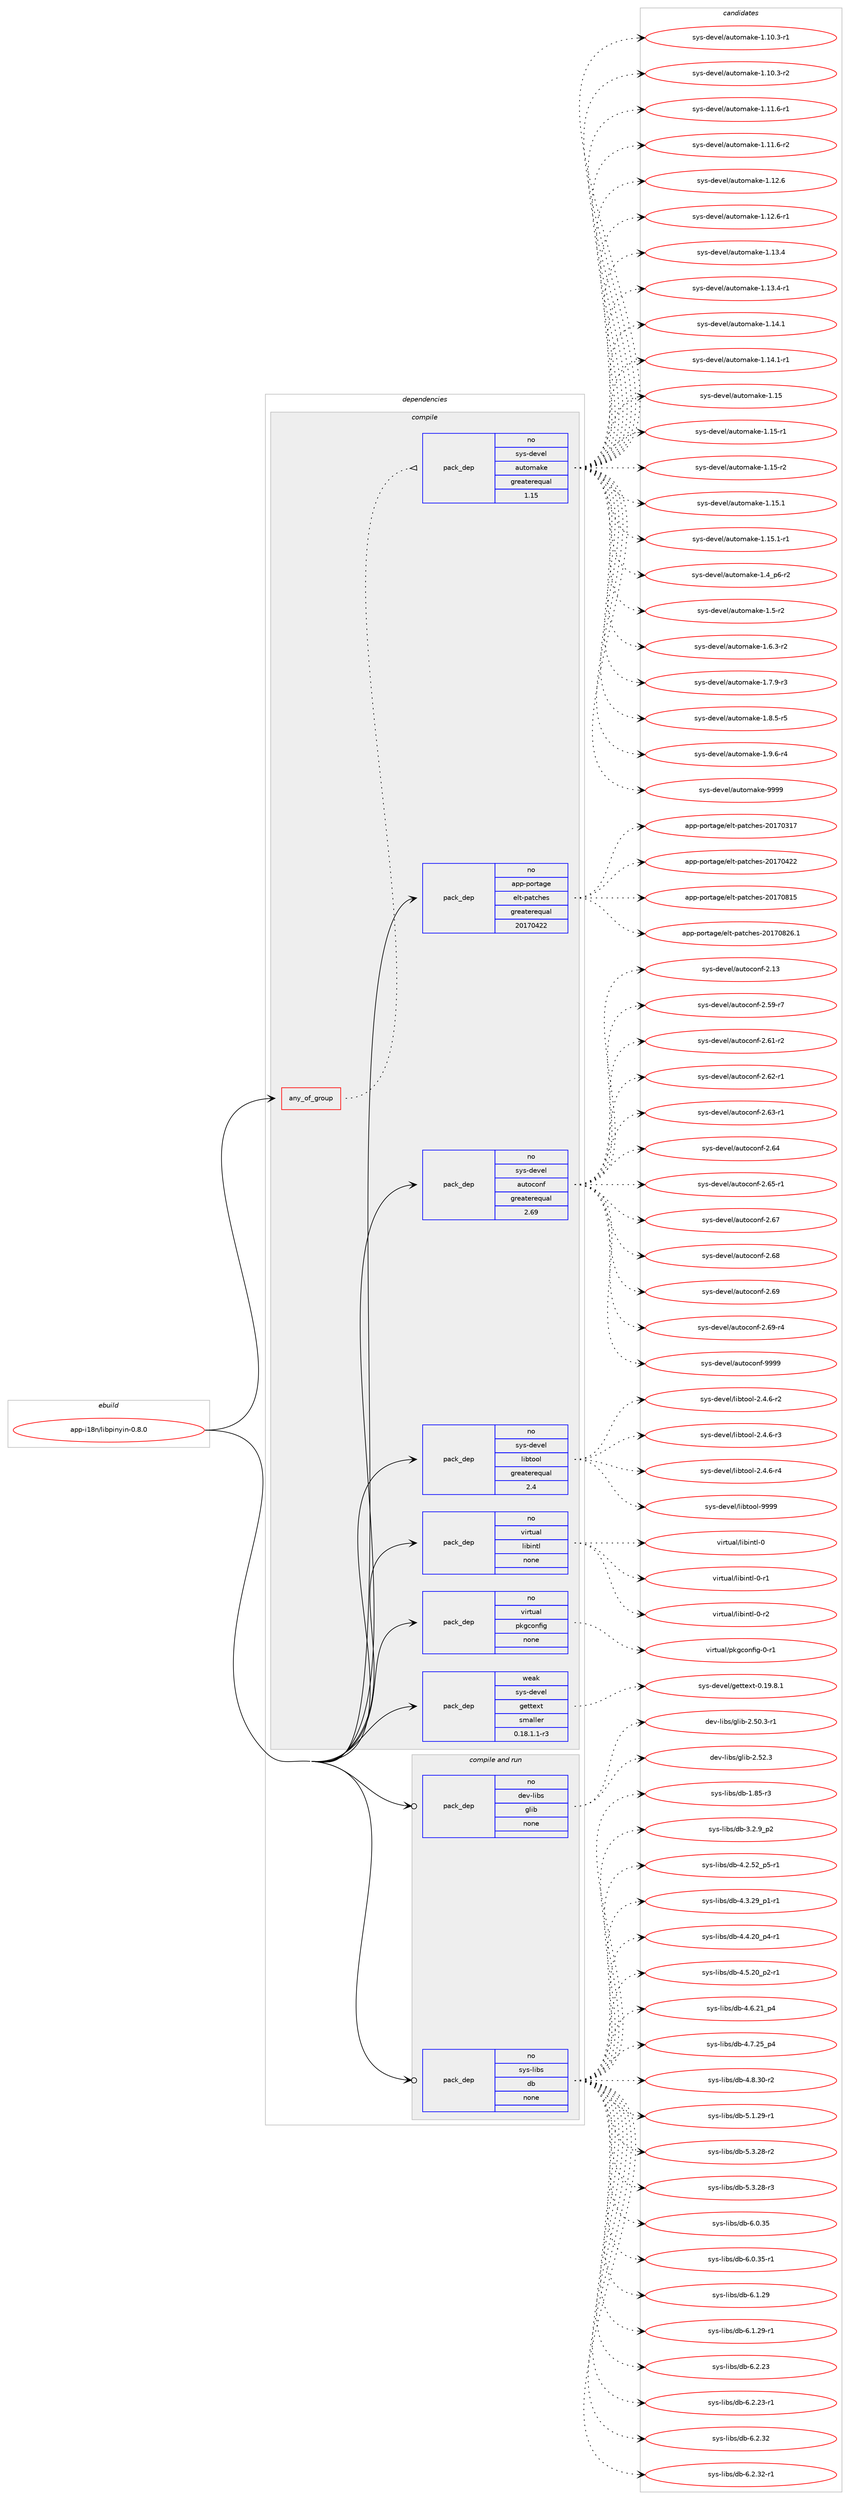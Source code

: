 digraph prolog {

# *************
# Graph options
# *************

newrank=true;
concentrate=true;
compound=true;
graph [rankdir=LR,fontname=Helvetica,fontsize=10,ranksep=1.5];#, ranksep=2.5, nodesep=0.2];
edge  [arrowhead=vee];
node  [fontname=Helvetica,fontsize=10];

# **********
# The ebuild
# **********

subgraph cluster_leftcol {
color=gray;
rank=same;
label=<<i>ebuild</i>>;
id [label="app-i18n/libpinyin-0.8.0", color=red, width=4, href="../app-i18n/libpinyin-0.8.0.svg"];
}

# ****************
# The dependencies
# ****************

subgraph cluster_midcol {
color=gray;
label=<<i>dependencies</i>>;
subgraph cluster_compile {
fillcolor="#eeeeee";
style=filled;
label=<<i>compile</i>>;
subgraph any653 {
dependency43138 [label=<<TABLE BORDER="0" CELLBORDER="1" CELLSPACING="0" CELLPADDING="4"><TR><TD CELLPADDING="10">any_of_group</TD></TR></TABLE>>, shape=none, color=red];subgraph pack30577 {
dependency43139 [label=<<TABLE BORDER="0" CELLBORDER="1" CELLSPACING="0" CELLPADDING="4" WIDTH="220"><TR><TD ROWSPAN="6" CELLPADDING="30">pack_dep</TD></TR><TR><TD WIDTH="110">no</TD></TR><TR><TD>sys-devel</TD></TR><TR><TD>automake</TD></TR><TR><TD>greaterequal</TD></TR><TR><TD>1.15</TD></TR></TABLE>>, shape=none, color=blue];
}
dependency43138:e -> dependency43139:w [weight=20,style="dotted",arrowhead="oinv"];
}
id:e -> dependency43138:w [weight=20,style="solid",arrowhead="vee"];
subgraph pack30578 {
dependency43140 [label=<<TABLE BORDER="0" CELLBORDER="1" CELLSPACING="0" CELLPADDING="4" WIDTH="220"><TR><TD ROWSPAN="6" CELLPADDING="30">pack_dep</TD></TR><TR><TD WIDTH="110">no</TD></TR><TR><TD>app-portage</TD></TR><TR><TD>elt-patches</TD></TR><TR><TD>greaterequal</TD></TR><TR><TD>20170422</TD></TR></TABLE>>, shape=none, color=blue];
}
id:e -> dependency43140:w [weight=20,style="solid",arrowhead="vee"];
subgraph pack30579 {
dependency43141 [label=<<TABLE BORDER="0" CELLBORDER="1" CELLSPACING="0" CELLPADDING="4" WIDTH="220"><TR><TD ROWSPAN="6" CELLPADDING="30">pack_dep</TD></TR><TR><TD WIDTH="110">no</TD></TR><TR><TD>sys-devel</TD></TR><TR><TD>autoconf</TD></TR><TR><TD>greaterequal</TD></TR><TR><TD>2.69</TD></TR></TABLE>>, shape=none, color=blue];
}
id:e -> dependency43141:w [weight=20,style="solid",arrowhead="vee"];
subgraph pack30580 {
dependency43142 [label=<<TABLE BORDER="0" CELLBORDER="1" CELLSPACING="0" CELLPADDING="4" WIDTH="220"><TR><TD ROWSPAN="6" CELLPADDING="30">pack_dep</TD></TR><TR><TD WIDTH="110">no</TD></TR><TR><TD>sys-devel</TD></TR><TR><TD>libtool</TD></TR><TR><TD>greaterequal</TD></TR><TR><TD>2.4</TD></TR></TABLE>>, shape=none, color=blue];
}
id:e -> dependency43142:w [weight=20,style="solid",arrowhead="vee"];
subgraph pack30581 {
dependency43143 [label=<<TABLE BORDER="0" CELLBORDER="1" CELLSPACING="0" CELLPADDING="4" WIDTH="220"><TR><TD ROWSPAN="6" CELLPADDING="30">pack_dep</TD></TR><TR><TD WIDTH="110">no</TD></TR><TR><TD>virtual</TD></TR><TR><TD>libintl</TD></TR><TR><TD>none</TD></TR><TR><TD></TD></TR></TABLE>>, shape=none, color=blue];
}
id:e -> dependency43143:w [weight=20,style="solid",arrowhead="vee"];
subgraph pack30582 {
dependency43144 [label=<<TABLE BORDER="0" CELLBORDER="1" CELLSPACING="0" CELLPADDING="4" WIDTH="220"><TR><TD ROWSPAN="6" CELLPADDING="30">pack_dep</TD></TR><TR><TD WIDTH="110">no</TD></TR><TR><TD>virtual</TD></TR><TR><TD>pkgconfig</TD></TR><TR><TD>none</TD></TR><TR><TD></TD></TR></TABLE>>, shape=none, color=blue];
}
id:e -> dependency43144:w [weight=20,style="solid",arrowhead="vee"];
subgraph pack30583 {
dependency43145 [label=<<TABLE BORDER="0" CELLBORDER="1" CELLSPACING="0" CELLPADDING="4" WIDTH="220"><TR><TD ROWSPAN="6" CELLPADDING="30">pack_dep</TD></TR><TR><TD WIDTH="110">weak</TD></TR><TR><TD>sys-devel</TD></TR><TR><TD>gettext</TD></TR><TR><TD>smaller</TD></TR><TR><TD>0.18.1.1-r3</TD></TR></TABLE>>, shape=none, color=blue];
}
id:e -> dependency43145:w [weight=20,style="solid",arrowhead="vee"];
}
subgraph cluster_compileandrun {
fillcolor="#eeeeee";
style=filled;
label=<<i>compile and run</i>>;
subgraph pack30584 {
dependency43146 [label=<<TABLE BORDER="0" CELLBORDER="1" CELLSPACING="0" CELLPADDING="4" WIDTH="220"><TR><TD ROWSPAN="6" CELLPADDING="30">pack_dep</TD></TR><TR><TD WIDTH="110">no</TD></TR><TR><TD>dev-libs</TD></TR><TR><TD>glib</TD></TR><TR><TD>none</TD></TR><TR><TD></TD></TR></TABLE>>, shape=none, color=blue];
}
id:e -> dependency43146:w [weight=20,style="solid",arrowhead="odotvee"];
subgraph pack30585 {
dependency43147 [label=<<TABLE BORDER="0" CELLBORDER="1" CELLSPACING="0" CELLPADDING="4" WIDTH="220"><TR><TD ROWSPAN="6" CELLPADDING="30">pack_dep</TD></TR><TR><TD WIDTH="110">no</TD></TR><TR><TD>sys-libs</TD></TR><TR><TD>db</TD></TR><TR><TD>none</TD></TR><TR><TD></TD></TR></TABLE>>, shape=none, color=blue];
}
id:e -> dependency43147:w [weight=20,style="solid",arrowhead="odotvee"];
}
subgraph cluster_run {
fillcolor="#eeeeee";
style=filled;
label=<<i>run</i>>;
}
}

# **************
# The candidates
# **************

subgraph cluster_choices {
rank=same;
color=gray;
label=<<i>candidates</i>>;

subgraph choice30577 {
color=black;
nodesep=1;
choice11512111545100101118101108479711711611110997107101454946494846514511449 [label="sys-devel/automake-1.10.3-r1", color=red, width=4,href="../sys-devel/automake-1.10.3-r1.svg"];
choice11512111545100101118101108479711711611110997107101454946494846514511450 [label="sys-devel/automake-1.10.3-r2", color=red, width=4,href="../sys-devel/automake-1.10.3-r2.svg"];
choice11512111545100101118101108479711711611110997107101454946494946544511449 [label="sys-devel/automake-1.11.6-r1", color=red, width=4,href="../sys-devel/automake-1.11.6-r1.svg"];
choice11512111545100101118101108479711711611110997107101454946494946544511450 [label="sys-devel/automake-1.11.6-r2", color=red, width=4,href="../sys-devel/automake-1.11.6-r2.svg"];
choice1151211154510010111810110847971171161111099710710145494649504654 [label="sys-devel/automake-1.12.6", color=red, width=4,href="../sys-devel/automake-1.12.6.svg"];
choice11512111545100101118101108479711711611110997107101454946495046544511449 [label="sys-devel/automake-1.12.6-r1", color=red, width=4,href="../sys-devel/automake-1.12.6-r1.svg"];
choice1151211154510010111810110847971171161111099710710145494649514652 [label="sys-devel/automake-1.13.4", color=red, width=4,href="../sys-devel/automake-1.13.4.svg"];
choice11512111545100101118101108479711711611110997107101454946495146524511449 [label="sys-devel/automake-1.13.4-r1", color=red, width=4,href="../sys-devel/automake-1.13.4-r1.svg"];
choice1151211154510010111810110847971171161111099710710145494649524649 [label="sys-devel/automake-1.14.1", color=red, width=4,href="../sys-devel/automake-1.14.1.svg"];
choice11512111545100101118101108479711711611110997107101454946495246494511449 [label="sys-devel/automake-1.14.1-r1", color=red, width=4,href="../sys-devel/automake-1.14.1-r1.svg"];
choice115121115451001011181011084797117116111109971071014549464953 [label="sys-devel/automake-1.15", color=red, width=4,href="../sys-devel/automake-1.15.svg"];
choice1151211154510010111810110847971171161111099710710145494649534511449 [label="sys-devel/automake-1.15-r1", color=red, width=4,href="../sys-devel/automake-1.15-r1.svg"];
choice1151211154510010111810110847971171161111099710710145494649534511450 [label="sys-devel/automake-1.15-r2", color=red, width=4,href="../sys-devel/automake-1.15-r2.svg"];
choice1151211154510010111810110847971171161111099710710145494649534649 [label="sys-devel/automake-1.15.1", color=red, width=4,href="../sys-devel/automake-1.15.1.svg"];
choice11512111545100101118101108479711711611110997107101454946495346494511449 [label="sys-devel/automake-1.15.1-r1", color=red, width=4,href="../sys-devel/automake-1.15.1-r1.svg"];
choice115121115451001011181011084797117116111109971071014549465295112544511450 [label="sys-devel/automake-1.4_p6-r2", color=red, width=4,href="../sys-devel/automake-1.4_p6-r2.svg"];
choice11512111545100101118101108479711711611110997107101454946534511450 [label="sys-devel/automake-1.5-r2", color=red, width=4,href="../sys-devel/automake-1.5-r2.svg"];
choice115121115451001011181011084797117116111109971071014549465446514511450 [label="sys-devel/automake-1.6.3-r2", color=red, width=4,href="../sys-devel/automake-1.6.3-r2.svg"];
choice115121115451001011181011084797117116111109971071014549465546574511451 [label="sys-devel/automake-1.7.9-r3", color=red, width=4,href="../sys-devel/automake-1.7.9-r3.svg"];
choice115121115451001011181011084797117116111109971071014549465646534511453 [label="sys-devel/automake-1.8.5-r5", color=red, width=4,href="../sys-devel/automake-1.8.5-r5.svg"];
choice115121115451001011181011084797117116111109971071014549465746544511452 [label="sys-devel/automake-1.9.6-r4", color=red, width=4,href="../sys-devel/automake-1.9.6-r4.svg"];
choice115121115451001011181011084797117116111109971071014557575757 [label="sys-devel/automake-9999", color=red, width=4,href="../sys-devel/automake-9999.svg"];
dependency43139:e -> choice11512111545100101118101108479711711611110997107101454946494846514511449:w [style=dotted,weight="100"];
dependency43139:e -> choice11512111545100101118101108479711711611110997107101454946494846514511450:w [style=dotted,weight="100"];
dependency43139:e -> choice11512111545100101118101108479711711611110997107101454946494946544511449:w [style=dotted,weight="100"];
dependency43139:e -> choice11512111545100101118101108479711711611110997107101454946494946544511450:w [style=dotted,weight="100"];
dependency43139:e -> choice1151211154510010111810110847971171161111099710710145494649504654:w [style=dotted,weight="100"];
dependency43139:e -> choice11512111545100101118101108479711711611110997107101454946495046544511449:w [style=dotted,weight="100"];
dependency43139:e -> choice1151211154510010111810110847971171161111099710710145494649514652:w [style=dotted,weight="100"];
dependency43139:e -> choice11512111545100101118101108479711711611110997107101454946495146524511449:w [style=dotted,weight="100"];
dependency43139:e -> choice1151211154510010111810110847971171161111099710710145494649524649:w [style=dotted,weight="100"];
dependency43139:e -> choice11512111545100101118101108479711711611110997107101454946495246494511449:w [style=dotted,weight="100"];
dependency43139:e -> choice115121115451001011181011084797117116111109971071014549464953:w [style=dotted,weight="100"];
dependency43139:e -> choice1151211154510010111810110847971171161111099710710145494649534511449:w [style=dotted,weight="100"];
dependency43139:e -> choice1151211154510010111810110847971171161111099710710145494649534511450:w [style=dotted,weight="100"];
dependency43139:e -> choice1151211154510010111810110847971171161111099710710145494649534649:w [style=dotted,weight="100"];
dependency43139:e -> choice11512111545100101118101108479711711611110997107101454946495346494511449:w [style=dotted,weight="100"];
dependency43139:e -> choice115121115451001011181011084797117116111109971071014549465295112544511450:w [style=dotted,weight="100"];
dependency43139:e -> choice11512111545100101118101108479711711611110997107101454946534511450:w [style=dotted,weight="100"];
dependency43139:e -> choice115121115451001011181011084797117116111109971071014549465446514511450:w [style=dotted,weight="100"];
dependency43139:e -> choice115121115451001011181011084797117116111109971071014549465546574511451:w [style=dotted,weight="100"];
dependency43139:e -> choice115121115451001011181011084797117116111109971071014549465646534511453:w [style=dotted,weight="100"];
dependency43139:e -> choice115121115451001011181011084797117116111109971071014549465746544511452:w [style=dotted,weight="100"];
dependency43139:e -> choice115121115451001011181011084797117116111109971071014557575757:w [style=dotted,weight="100"];
}
subgraph choice30578 {
color=black;
nodesep=1;
choice97112112451121111141169710310147101108116451129711699104101115455048495548514955 [label="app-portage/elt-patches-20170317", color=red, width=4,href="../app-portage/elt-patches-20170317.svg"];
choice97112112451121111141169710310147101108116451129711699104101115455048495548525050 [label="app-portage/elt-patches-20170422", color=red, width=4,href="../app-portage/elt-patches-20170422.svg"];
choice97112112451121111141169710310147101108116451129711699104101115455048495548564953 [label="app-portage/elt-patches-20170815", color=red, width=4,href="../app-portage/elt-patches-20170815.svg"];
choice971121124511211111411697103101471011081164511297116991041011154550484955485650544649 [label="app-portage/elt-patches-20170826.1", color=red, width=4,href="../app-portage/elt-patches-20170826.1.svg"];
dependency43140:e -> choice97112112451121111141169710310147101108116451129711699104101115455048495548514955:w [style=dotted,weight="100"];
dependency43140:e -> choice97112112451121111141169710310147101108116451129711699104101115455048495548525050:w [style=dotted,weight="100"];
dependency43140:e -> choice97112112451121111141169710310147101108116451129711699104101115455048495548564953:w [style=dotted,weight="100"];
dependency43140:e -> choice971121124511211111411697103101471011081164511297116991041011154550484955485650544649:w [style=dotted,weight="100"];
}
subgraph choice30579 {
color=black;
nodesep=1;
choice115121115451001011181011084797117116111991111101024550464951 [label="sys-devel/autoconf-2.13", color=red, width=4,href="../sys-devel/autoconf-2.13.svg"];
choice1151211154510010111810110847971171161119911111010245504653574511455 [label="sys-devel/autoconf-2.59-r7", color=red, width=4,href="../sys-devel/autoconf-2.59-r7.svg"];
choice1151211154510010111810110847971171161119911111010245504654494511450 [label="sys-devel/autoconf-2.61-r2", color=red, width=4,href="../sys-devel/autoconf-2.61-r2.svg"];
choice1151211154510010111810110847971171161119911111010245504654504511449 [label="sys-devel/autoconf-2.62-r1", color=red, width=4,href="../sys-devel/autoconf-2.62-r1.svg"];
choice1151211154510010111810110847971171161119911111010245504654514511449 [label="sys-devel/autoconf-2.63-r1", color=red, width=4,href="../sys-devel/autoconf-2.63-r1.svg"];
choice115121115451001011181011084797117116111991111101024550465452 [label="sys-devel/autoconf-2.64", color=red, width=4,href="../sys-devel/autoconf-2.64.svg"];
choice1151211154510010111810110847971171161119911111010245504654534511449 [label="sys-devel/autoconf-2.65-r1", color=red, width=4,href="../sys-devel/autoconf-2.65-r1.svg"];
choice115121115451001011181011084797117116111991111101024550465455 [label="sys-devel/autoconf-2.67", color=red, width=4,href="../sys-devel/autoconf-2.67.svg"];
choice115121115451001011181011084797117116111991111101024550465456 [label="sys-devel/autoconf-2.68", color=red, width=4,href="../sys-devel/autoconf-2.68.svg"];
choice115121115451001011181011084797117116111991111101024550465457 [label="sys-devel/autoconf-2.69", color=red, width=4,href="../sys-devel/autoconf-2.69.svg"];
choice1151211154510010111810110847971171161119911111010245504654574511452 [label="sys-devel/autoconf-2.69-r4", color=red, width=4,href="../sys-devel/autoconf-2.69-r4.svg"];
choice115121115451001011181011084797117116111991111101024557575757 [label="sys-devel/autoconf-9999", color=red, width=4,href="../sys-devel/autoconf-9999.svg"];
dependency43141:e -> choice115121115451001011181011084797117116111991111101024550464951:w [style=dotted,weight="100"];
dependency43141:e -> choice1151211154510010111810110847971171161119911111010245504653574511455:w [style=dotted,weight="100"];
dependency43141:e -> choice1151211154510010111810110847971171161119911111010245504654494511450:w [style=dotted,weight="100"];
dependency43141:e -> choice1151211154510010111810110847971171161119911111010245504654504511449:w [style=dotted,weight="100"];
dependency43141:e -> choice1151211154510010111810110847971171161119911111010245504654514511449:w [style=dotted,weight="100"];
dependency43141:e -> choice115121115451001011181011084797117116111991111101024550465452:w [style=dotted,weight="100"];
dependency43141:e -> choice1151211154510010111810110847971171161119911111010245504654534511449:w [style=dotted,weight="100"];
dependency43141:e -> choice115121115451001011181011084797117116111991111101024550465455:w [style=dotted,weight="100"];
dependency43141:e -> choice115121115451001011181011084797117116111991111101024550465456:w [style=dotted,weight="100"];
dependency43141:e -> choice115121115451001011181011084797117116111991111101024550465457:w [style=dotted,weight="100"];
dependency43141:e -> choice1151211154510010111810110847971171161119911111010245504654574511452:w [style=dotted,weight="100"];
dependency43141:e -> choice115121115451001011181011084797117116111991111101024557575757:w [style=dotted,weight="100"];
}
subgraph choice30580 {
color=black;
nodesep=1;
choice1151211154510010111810110847108105981161111111084550465246544511450 [label="sys-devel/libtool-2.4.6-r2", color=red, width=4,href="../sys-devel/libtool-2.4.6-r2.svg"];
choice1151211154510010111810110847108105981161111111084550465246544511451 [label="sys-devel/libtool-2.4.6-r3", color=red, width=4,href="../sys-devel/libtool-2.4.6-r3.svg"];
choice1151211154510010111810110847108105981161111111084550465246544511452 [label="sys-devel/libtool-2.4.6-r4", color=red, width=4,href="../sys-devel/libtool-2.4.6-r4.svg"];
choice1151211154510010111810110847108105981161111111084557575757 [label="sys-devel/libtool-9999", color=red, width=4,href="../sys-devel/libtool-9999.svg"];
dependency43142:e -> choice1151211154510010111810110847108105981161111111084550465246544511450:w [style=dotted,weight="100"];
dependency43142:e -> choice1151211154510010111810110847108105981161111111084550465246544511451:w [style=dotted,weight="100"];
dependency43142:e -> choice1151211154510010111810110847108105981161111111084550465246544511452:w [style=dotted,weight="100"];
dependency43142:e -> choice1151211154510010111810110847108105981161111111084557575757:w [style=dotted,weight="100"];
}
subgraph choice30581 {
color=black;
nodesep=1;
choice1181051141161179710847108105981051101161084548 [label="virtual/libintl-0", color=red, width=4,href="../virtual/libintl-0.svg"];
choice11810511411611797108471081059810511011610845484511449 [label="virtual/libintl-0-r1", color=red, width=4,href="../virtual/libintl-0-r1.svg"];
choice11810511411611797108471081059810511011610845484511450 [label="virtual/libintl-0-r2", color=red, width=4,href="../virtual/libintl-0-r2.svg"];
dependency43143:e -> choice1181051141161179710847108105981051101161084548:w [style=dotted,weight="100"];
dependency43143:e -> choice11810511411611797108471081059810511011610845484511449:w [style=dotted,weight="100"];
dependency43143:e -> choice11810511411611797108471081059810511011610845484511450:w [style=dotted,weight="100"];
}
subgraph choice30582 {
color=black;
nodesep=1;
choice11810511411611797108471121071039911111010210510345484511449 [label="virtual/pkgconfig-0-r1", color=red, width=4,href="../virtual/pkgconfig-0-r1.svg"];
dependency43144:e -> choice11810511411611797108471121071039911111010210510345484511449:w [style=dotted,weight="100"];
}
subgraph choice30583 {
color=black;
nodesep=1;
choice1151211154510010111810110847103101116116101120116454846495746564649 [label="sys-devel/gettext-0.19.8.1", color=red, width=4,href="../sys-devel/gettext-0.19.8.1.svg"];
dependency43145:e -> choice1151211154510010111810110847103101116116101120116454846495746564649:w [style=dotted,weight="100"];
}
subgraph choice30584 {
color=black;
nodesep=1;
choice10010111845108105981154710310810598455046534846514511449 [label="dev-libs/glib-2.50.3-r1", color=red, width=4,href="../dev-libs/glib-2.50.3-r1.svg"];
choice1001011184510810598115471031081059845504653504651 [label="dev-libs/glib-2.52.3", color=red, width=4,href="../dev-libs/glib-2.52.3.svg"];
dependency43146:e -> choice10010111845108105981154710310810598455046534846514511449:w [style=dotted,weight="100"];
dependency43146:e -> choice1001011184510810598115471031081059845504653504651:w [style=dotted,weight="100"];
}
subgraph choice30585 {
color=black;
nodesep=1;
choice1151211154510810598115471009845494656534511451 [label="sys-libs/db-1.85-r3", color=red, width=4,href="../sys-libs/db-1.85-r3.svg"];
choice115121115451081059811547100984551465046579511250 [label="sys-libs/db-3.2.9_p2", color=red, width=4,href="../sys-libs/db-3.2.9_p2.svg"];
choice115121115451081059811547100984552465046535095112534511449 [label="sys-libs/db-4.2.52_p5-r1", color=red, width=4,href="../sys-libs/db-4.2.52_p5-r1.svg"];
choice115121115451081059811547100984552465146505795112494511449 [label="sys-libs/db-4.3.29_p1-r1", color=red, width=4,href="../sys-libs/db-4.3.29_p1-r1.svg"];
choice115121115451081059811547100984552465246504895112524511449 [label="sys-libs/db-4.4.20_p4-r1", color=red, width=4,href="../sys-libs/db-4.4.20_p4-r1.svg"];
choice115121115451081059811547100984552465346504895112504511449 [label="sys-libs/db-4.5.20_p2-r1", color=red, width=4,href="../sys-libs/db-4.5.20_p2-r1.svg"];
choice11512111545108105981154710098455246544650499511252 [label="sys-libs/db-4.6.21_p4", color=red, width=4,href="../sys-libs/db-4.6.21_p4.svg"];
choice11512111545108105981154710098455246554650539511252 [label="sys-libs/db-4.7.25_p4", color=red, width=4,href="../sys-libs/db-4.7.25_p4.svg"];
choice11512111545108105981154710098455246564651484511450 [label="sys-libs/db-4.8.30-r2", color=red, width=4,href="../sys-libs/db-4.8.30-r2.svg"];
choice11512111545108105981154710098455346494650574511449 [label="sys-libs/db-5.1.29-r1", color=red, width=4,href="../sys-libs/db-5.1.29-r1.svg"];
choice11512111545108105981154710098455346514650564511450 [label="sys-libs/db-5.3.28-r2", color=red, width=4,href="../sys-libs/db-5.3.28-r2.svg"];
choice11512111545108105981154710098455346514650564511451 [label="sys-libs/db-5.3.28-r3", color=red, width=4,href="../sys-libs/db-5.3.28-r3.svg"];
choice1151211154510810598115471009845544648465153 [label="sys-libs/db-6.0.35", color=red, width=4,href="../sys-libs/db-6.0.35.svg"];
choice11512111545108105981154710098455446484651534511449 [label="sys-libs/db-6.0.35-r1", color=red, width=4,href="../sys-libs/db-6.0.35-r1.svg"];
choice1151211154510810598115471009845544649465057 [label="sys-libs/db-6.1.29", color=red, width=4,href="../sys-libs/db-6.1.29.svg"];
choice11512111545108105981154710098455446494650574511449 [label="sys-libs/db-6.1.29-r1", color=red, width=4,href="../sys-libs/db-6.1.29-r1.svg"];
choice1151211154510810598115471009845544650465051 [label="sys-libs/db-6.2.23", color=red, width=4,href="../sys-libs/db-6.2.23.svg"];
choice11512111545108105981154710098455446504650514511449 [label="sys-libs/db-6.2.23-r1", color=red, width=4,href="../sys-libs/db-6.2.23-r1.svg"];
choice1151211154510810598115471009845544650465150 [label="sys-libs/db-6.2.32", color=red, width=4,href="../sys-libs/db-6.2.32.svg"];
choice11512111545108105981154710098455446504651504511449 [label="sys-libs/db-6.2.32-r1", color=red, width=4,href="../sys-libs/db-6.2.32-r1.svg"];
dependency43147:e -> choice1151211154510810598115471009845494656534511451:w [style=dotted,weight="100"];
dependency43147:e -> choice115121115451081059811547100984551465046579511250:w [style=dotted,weight="100"];
dependency43147:e -> choice115121115451081059811547100984552465046535095112534511449:w [style=dotted,weight="100"];
dependency43147:e -> choice115121115451081059811547100984552465146505795112494511449:w [style=dotted,weight="100"];
dependency43147:e -> choice115121115451081059811547100984552465246504895112524511449:w [style=dotted,weight="100"];
dependency43147:e -> choice115121115451081059811547100984552465346504895112504511449:w [style=dotted,weight="100"];
dependency43147:e -> choice11512111545108105981154710098455246544650499511252:w [style=dotted,weight="100"];
dependency43147:e -> choice11512111545108105981154710098455246554650539511252:w [style=dotted,weight="100"];
dependency43147:e -> choice11512111545108105981154710098455246564651484511450:w [style=dotted,weight="100"];
dependency43147:e -> choice11512111545108105981154710098455346494650574511449:w [style=dotted,weight="100"];
dependency43147:e -> choice11512111545108105981154710098455346514650564511450:w [style=dotted,weight="100"];
dependency43147:e -> choice11512111545108105981154710098455346514650564511451:w [style=dotted,weight="100"];
dependency43147:e -> choice1151211154510810598115471009845544648465153:w [style=dotted,weight="100"];
dependency43147:e -> choice11512111545108105981154710098455446484651534511449:w [style=dotted,weight="100"];
dependency43147:e -> choice1151211154510810598115471009845544649465057:w [style=dotted,weight="100"];
dependency43147:e -> choice11512111545108105981154710098455446494650574511449:w [style=dotted,weight="100"];
dependency43147:e -> choice1151211154510810598115471009845544650465051:w [style=dotted,weight="100"];
dependency43147:e -> choice11512111545108105981154710098455446504650514511449:w [style=dotted,weight="100"];
dependency43147:e -> choice1151211154510810598115471009845544650465150:w [style=dotted,weight="100"];
dependency43147:e -> choice11512111545108105981154710098455446504651504511449:w [style=dotted,weight="100"];
}
}

}
